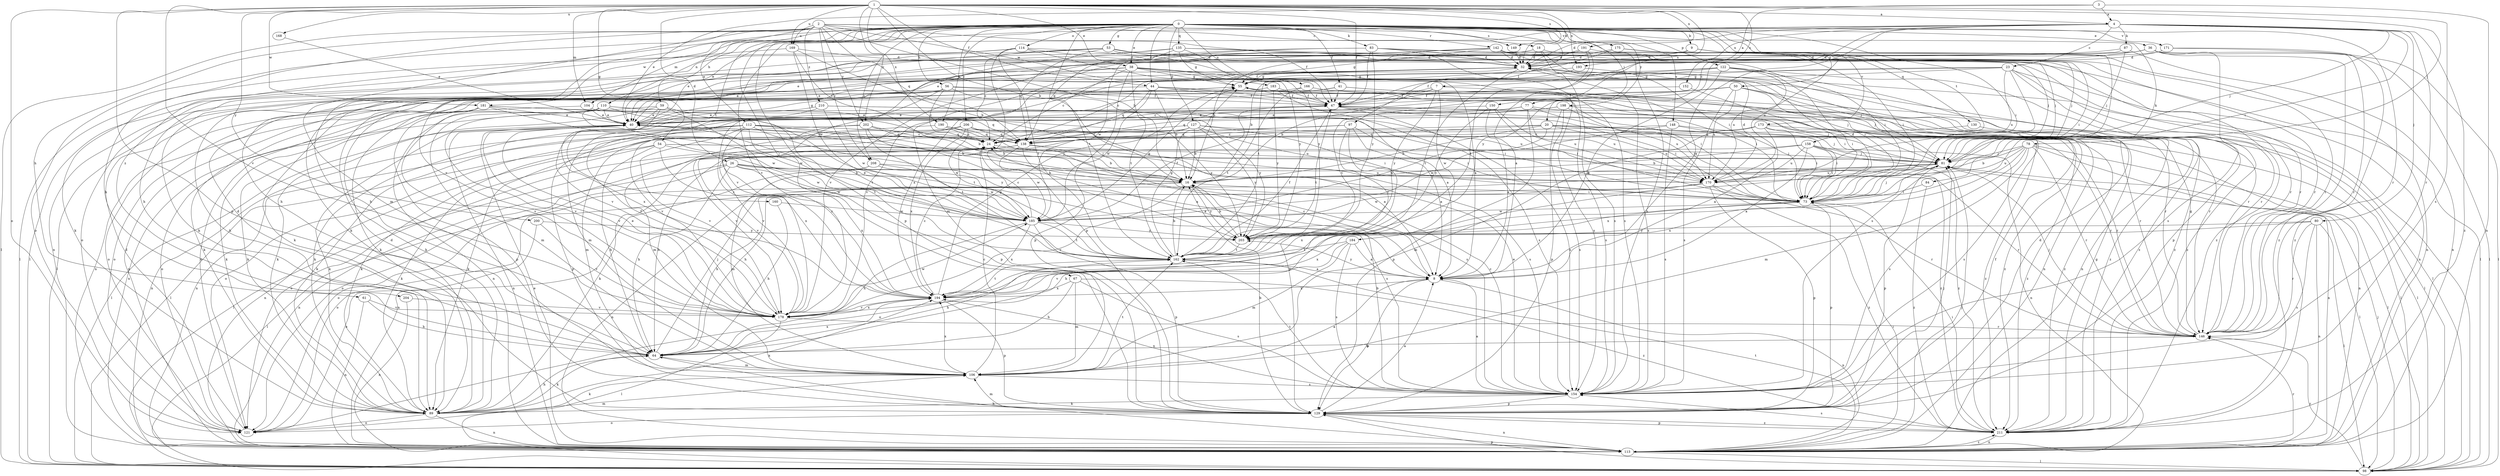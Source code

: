 strict digraph  {
0;
1;
2;
3;
4;
7;
8;
9;
16;
18;
20;
23;
24;
26;
32;
36;
38;
40;
41;
44;
47;
50;
53;
54;
55;
56;
59;
61;
64;
67;
73;
77;
78;
80;
81;
83;
84;
87;
89;
97;
98;
104;
106;
110;
112;
113;
114;
121;
122;
127;
129;
130;
135;
138;
142;
146;
148;
149;
150;
152;
154;
158;
160;
162;
166;
168;
169;
170;
171;
173;
175;
178;
181;
183;
184;
185;
190;
191;
193;
194;
198;
200;
202;
203;
204;
206;
208;
210;
211;
0 -> 9  [label=b];
0 -> 36  [label=e];
0 -> 38  [label=e];
0 -> 41  [label=f];
0 -> 44  [label=f];
0 -> 50  [label=g];
0 -> 53  [label=g];
0 -> 56  [label=h];
0 -> 59  [label=h];
0 -> 67  [label=i];
0 -> 73  [label=i];
0 -> 77  [label=j];
0 -> 83  [label=k];
0 -> 97  [label=l];
0 -> 104  [label=m];
0 -> 110  [label=n];
0 -> 114  [label=o];
0 -> 121  [label=o];
0 -> 122  [label=p];
0 -> 127  [label=p];
0 -> 129  [label=p];
0 -> 130  [label=q];
0 -> 135  [label=q];
0 -> 142  [label=r];
0 -> 146  [label=r];
0 -> 148  [label=s];
0 -> 149  [label=s];
0 -> 158  [label=t];
0 -> 160  [label=t];
0 -> 162  [label=t];
0 -> 166  [label=u];
0 -> 171  [label=v];
0 -> 173  [label=v];
0 -> 175  [label=v];
0 -> 178  [label=v];
0 -> 181  [label=w];
0 -> 190  [label=x];
0 -> 198  [label=y];
0 -> 204  [label=z];
0 -> 206  [label=z];
0 -> 208  [label=z];
1 -> 4  [label=a];
1 -> 16  [label=b];
1 -> 26  [label=d];
1 -> 32  [label=d];
1 -> 38  [label=e];
1 -> 44  [label=f];
1 -> 47  [label=f];
1 -> 54  [label=g];
1 -> 78  [label=j];
1 -> 104  [label=m];
1 -> 121  [label=o];
1 -> 129  [label=p];
1 -> 149  [label=s];
1 -> 150  [label=s];
1 -> 152  [label=s];
1 -> 154  [label=s];
1 -> 168  [label=u];
1 -> 169  [label=u];
1 -> 178  [label=v];
1 -> 181  [label=w];
1 -> 190  [label=x];
1 -> 191  [label=x];
1 -> 193  [label=x];
1 -> 200  [label=y];
1 -> 202  [label=y];
2 -> 16  [label=b];
2 -> 18  [label=c];
2 -> 47  [label=f];
2 -> 61  [label=h];
2 -> 64  [label=h];
2 -> 84  [label=k];
2 -> 98  [label=l];
2 -> 106  [label=m];
2 -> 112  [label=n];
2 -> 138  [label=q];
2 -> 154  [label=s];
2 -> 169  [label=u];
2 -> 183  [label=w];
2 -> 202  [label=y];
2 -> 208  [label=z];
2 -> 210  [label=z];
3 -> 4  [label=a];
3 -> 7  [label=a];
3 -> 40  [label=e];
3 -> 113  [label=n];
4 -> 8  [label=a];
4 -> 20  [label=c];
4 -> 23  [label=c];
4 -> 32  [label=d];
4 -> 40  [label=e];
4 -> 73  [label=i];
4 -> 80  [label=j];
4 -> 81  [label=j];
4 -> 87  [label=k];
4 -> 146  [label=r];
4 -> 178  [label=v];
4 -> 193  [label=x];
4 -> 211  [label=z];
7 -> 16  [label=b];
7 -> 47  [label=f];
7 -> 81  [label=j];
7 -> 121  [label=o];
7 -> 184  [label=w];
7 -> 203  [label=y];
8 -> 24  [label=c];
8 -> 113  [label=n];
8 -> 129  [label=p];
8 -> 194  [label=x];
8 -> 203  [label=y];
9 -> 32  [label=d];
9 -> 89  [label=k];
9 -> 154  [label=s];
9 -> 170  [label=u];
16 -> 73  [label=i];
16 -> 98  [label=l];
16 -> 113  [label=n];
16 -> 121  [label=o];
16 -> 178  [label=v];
16 -> 203  [label=y];
18 -> 32  [label=d];
18 -> 73  [label=i];
18 -> 81  [label=j];
18 -> 98  [label=l];
18 -> 113  [label=n];
18 -> 154  [label=s];
20 -> 16  [label=b];
20 -> 24  [label=c];
20 -> 113  [label=n];
20 -> 138  [label=q];
20 -> 146  [label=r];
20 -> 154  [label=s];
20 -> 170  [label=u];
20 -> 185  [label=w];
23 -> 16  [label=b];
23 -> 24  [label=c];
23 -> 55  [label=g];
23 -> 73  [label=i];
23 -> 113  [label=n];
23 -> 129  [label=p];
23 -> 170  [label=u];
23 -> 211  [label=z];
24 -> 81  [label=j];
24 -> 89  [label=k];
24 -> 121  [label=o];
26 -> 16  [label=b];
26 -> 64  [label=h];
26 -> 113  [label=n];
26 -> 121  [label=o];
26 -> 146  [label=r];
26 -> 170  [label=u];
26 -> 185  [label=w];
26 -> 194  [label=x];
32 -> 55  [label=g];
32 -> 89  [label=k];
32 -> 98  [label=l];
32 -> 154  [label=s];
32 -> 162  [label=t];
32 -> 194  [label=x];
36 -> 32  [label=d];
36 -> 89  [label=k];
36 -> 98  [label=l];
36 -> 146  [label=r];
36 -> 154  [label=s];
36 -> 203  [label=y];
36 -> 211  [label=z];
38 -> 8  [label=a];
38 -> 24  [label=c];
38 -> 40  [label=e];
38 -> 55  [label=g];
38 -> 81  [label=j];
38 -> 98  [label=l];
38 -> 129  [label=p];
38 -> 146  [label=r];
38 -> 154  [label=s];
38 -> 162  [label=t];
40 -> 24  [label=c];
40 -> 55  [label=g];
40 -> 89  [label=k];
40 -> 98  [label=l];
40 -> 113  [label=n];
40 -> 138  [label=q];
40 -> 178  [label=v];
41 -> 47  [label=f];
41 -> 89  [label=k];
41 -> 113  [label=n];
41 -> 154  [label=s];
41 -> 178  [label=v];
44 -> 16  [label=b];
44 -> 47  [label=f];
44 -> 73  [label=i];
44 -> 121  [label=o];
44 -> 138  [label=q];
44 -> 146  [label=r];
44 -> 185  [label=w];
47 -> 40  [label=e];
47 -> 81  [label=j];
47 -> 98  [label=l];
47 -> 146  [label=r];
47 -> 154  [label=s];
47 -> 162  [label=t];
50 -> 24  [label=c];
50 -> 47  [label=f];
50 -> 81  [label=j];
50 -> 113  [label=n];
50 -> 154  [label=s];
50 -> 162  [label=t];
50 -> 170  [label=u];
50 -> 211  [label=z];
53 -> 24  [label=c];
53 -> 32  [label=d];
53 -> 40  [label=e];
53 -> 47  [label=f];
53 -> 64  [label=h];
53 -> 81  [label=j];
53 -> 98  [label=l];
53 -> 138  [label=q];
54 -> 64  [label=h];
54 -> 81  [label=j];
54 -> 89  [label=k];
54 -> 113  [label=n];
54 -> 185  [label=w];
54 -> 194  [label=x];
54 -> 211  [label=z];
55 -> 47  [label=f];
55 -> 89  [label=k];
55 -> 98  [label=l];
55 -> 146  [label=r];
56 -> 8  [label=a];
56 -> 24  [label=c];
56 -> 47  [label=f];
56 -> 73  [label=i];
56 -> 113  [label=n];
56 -> 121  [label=o];
56 -> 194  [label=x];
59 -> 40  [label=e];
59 -> 89  [label=k];
59 -> 113  [label=n];
59 -> 129  [label=p];
59 -> 162  [label=t];
59 -> 194  [label=x];
61 -> 64  [label=h];
61 -> 113  [label=n];
61 -> 178  [label=v];
64 -> 32  [label=d];
64 -> 81  [label=j];
64 -> 89  [label=k];
64 -> 106  [label=m];
64 -> 194  [label=x];
67 -> 64  [label=h];
67 -> 106  [label=m];
67 -> 154  [label=s];
67 -> 194  [label=x];
67 -> 211  [label=z];
73 -> 32  [label=d];
73 -> 64  [label=h];
73 -> 81  [label=j];
73 -> 121  [label=o];
73 -> 129  [label=p];
73 -> 185  [label=w];
77 -> 40  [label=e];
77 -> 73  [label=i];
77 -> 106  [label=m];
77 -> 129  [label=p];
77 -> 138  [label=q];
77 -> 170  [label=u];
77 -> 211  [label=z];
78 -> 16  [label=b];
78 -> 81  [label=j];
78 -> 98  [label=l];
78 -> 106  [label=m];
78 -> 113  [label=n];
78 -> 146  [label=r];
78 -> 154  [label=s];
78 -> 170  [label=u];
78 -> 194  [label=x];
80 -> 98  [label=l];
80 -> 113  [label=n];
80 -> 146  [label=r];
80 -> 154  [label=s];
80 -> 194  [label=x];
80 -> 203  [label=y];
81 -> 16  [label=b];
81 -> 64  [label=h];
81 -> 98  [label=l];
81 -> 129  [label=p];
81 -> 170  [label=u];
81 -> 194  [label=x];
83 -> 32  [label=d];
83 -> 47  [label=f];
83 -> 146  [label=r];
83 -> 154  [label=s];
83 -> 178  [label=v];
83 -> 185  [label=w];
83 -> 203  [label=y];
83 -> 211  [label=z];
84 -> 73  [label=i];
84 -> 211  [label=z];
87 -> 32  [label=d];
87 -> 81  [label=j];
87 -> 106  [label=m];
87 -> 113  [label=n];
89 -> 32  [label=d];
89 -> 64  [label=h];
89 -> 113  [label=n];
89 -> 121  [label=o];
89 -> 194  [label=x];
97 -> 8  [label=a];
97 -> 73  [label=i];
97 -> 89  [label=k];
97 -> 129  [label=p];
97 -> 138  [label=q];
97 -> 162  [label=t];
98 -> 81  [label=j];
98 -> 129  [label=p];
98 -> 146  [label=r];
104 -> 40  [label=e];
104 -> 89  [label=k];
104 -> 203  [label=y];
106 -> 8  [label=a];
106 -> 24  [label=c];
106 -> 89  [label=k];
106 -> 154  [label=s];
106 -> 162  [label=t];
106 -> 194  [label=x];
110 -> 40  [label=e];
110 -> 73  [label=i];
110 -> 89  [label=k];
110 -> 106  [label=m];
110 -> 113  [label=n];
110 -> 138  [label=q];
110 -> 162  [label=t];
110 -> 178  [label=v];
110 -> 185  [label=w];
112 -> 16  [label=b];
112 -> 89  [label=k];
112 -> 113  [label=n];
112 -> 129  [label=p];
112 -> 138  [label=q];
112 -> 154  [label=s];
112 -> 162  [label=t];
112 -> 178  [label=v];
112 -> 194  [label=x];
112 -> 203  [label=y];
113 -> 40  [label=e];
113 -> 64  [label=h];
113 -> 73  [label=i];
113 -> 81  [label=j];
113 -> 98  [label=l];
113 -> 146  [label=r];
113 -> 162  [label=t];
113 -> 211  [label=z];
114 -> 32  [label=d];
114 -> 98  [label=l];
114 -> 121  [label=o];
114 -> 129  [label=p];
114 -> 146  [label=r];
114 -> 162  [label=t];
114 -> 203  [label=y];
121 -> 32  [label=d];
121 -> 106  [label=m];
122 -> 8  [label=a];
122 -> 40  [label=e];
122 -> 55  [label=g];
122 -> 73  [label=i];
122 -> 146  [label=r];
122 -> 170  [label=u];
122 -> 178  [label=v];
122 -> 211  [label=z];
127 -> 16  [label=b];
127 -> 24  [label=c];
127 -> 73  [label=i];
127 -> 89  [label=k];
127 -> 98  [label=l];
127 -> 170  [label=u];
127 -> 178  [label=v];
127 -> 203  [label=y];
127 -> 211  [label=z];
129 -> 8  [label=a];
129 -> 16  [label=b];
129 -> 32  [label=d];
129 -> 47  [label=f];
129 -> 81  [label=j];
129 -> 106  [label=m];
129 -> 113  [label=n];
129 -> 121  [label=o];
129 -> 211  [label=z];
130 -> 98  [label=l];
130 -> 138  [label=q];
135 -> 32  [label=d];
135 -> 40  [label=e];
135 -> 55  [label=g];
135 -> 89  [label=k];
135 -> 138  [label=q];
135 -> 146  [label=r];
135 -> 203  [label=y];
138 -> 8  [label=a];
138 -> 16  [label=b];
138 -> 81  [label=j];
138 -> 98  [label=l];
138 -> 121  [label=o];
138 -> 178  [label=v];
138 -> 185  [label=w];
142 -> 16  [label=b];
142 -> 32  [label=d];
142 -> 55  [label=g];
142 -> 73  [label=i];
142 -> 81  [label=j];
142 -> 146  [label=r];
142 -> 178  [label=v];
146 -> 55  [label=g];
146 -> 64  [label=h];
146 -> 81  [label=j];
148 -> 24  [label=c];
148 -> 73  [label=i];
148 -> 154  [label=s];
148 -> 185  [label=w];
148 -> 211  [label=z];
149 -> 32  [label=d];
150 -> 8  [label=a];
150 -> 40  [label=e];
150 -> 73  [label=i];
150 -> 170  [label=u];
150 -> 203  [label=y];
152 -> 47  [label=f];
152 -> 73  [label=i];
154 -> 8  [label=a];
154 -> 16  [label=b];
154 -> 24  [label=c];
154 -> 40  [label=e];
154 -> 89  [label=k];
154 -> 129  [label=p];
154 -> 162  [label=t];
154 -> 194  [label=x];
158 -> 8  [label=a];
158 -> 16  [label=b];
158 -> 64  [label=h];
158 -> 73  [label=i];
158 -> 81  [label=j];
158 -> 113  [label=n];
158 -> 170  [label=u];
158 -> 211  [label=z];
160 -> 64  [label=h];
160 -> 185  [label=w];
162 -> 8  [label=a];
162 -> 16  [label=b];
162 -> 47  [label=f];
162 -> 55  [label=g];
162 -> 64  [label=h];
166 -> 47  [label=f];
166 -> 73  [label=i];
166 -> 89  [label=k];
166 -> 162  [label=t];
168 -> 40  [label=e];
169 -> 16  [label=b];
169 -> 24  [label=c];
169 -> 32  [label=d];
169 -> 89  [label=k];
169 -> 185  [label=w];
170 -> 32  [label=d];
170 -> 64  [label=h];
170 -> 129  [label=p];
170 -> 146  [label=r];
170 -> 185  [label=w];
170 -> 194  [label=x];
170 -> 211  [label=z];
171 -> 32  [label=d];
171 -> 64  [label=h];
171 -> 98  [label=l];
171 -> 211  [label=z];
173 -> 8  [label=a];
173 -> 24  [label=c];
173 -> 73  [label=i];
173 -> 81  [label=j];
173 -> 98  [label=l];
173 -> 106  [label=m];
175 -> 32  [label=d];
175 -> 73  [label=i];
175 -> 113  [label=n];
175 -> 162  [label=t];
178 -> 40  [label=e];
178 -> 47  [label=f];
178 -> 98  [label=l];
178 -> 146  [label=r];
178 -> 185  [label=w];
178 -> 194  [label=x];
181 -> 16  [label=b];
181 -> 40  [label=e];
181 -> 121  [label=o];
181 -> 129  [label=p];
181 -> 178  [label=v];
181 -> 185  [label=w];
181 -> 203  [label=y];
183 -> 47  [label=f];
183 -> 113  [label=n];
183 -> 154  [label=s];
183 -> 203  [label=y];
184 -> 8  [label=a];
184 -> 106  [label=m];
184 -> 154  [label=s];
184 -> 162  [label=t];
184 -> 178  [label=v];
185 -> 24  [label=c];
185 -> 40  [label=e];
185 -> 47  [label=f];
185 -> 55  [label=g];
185 -> 64  [label=h];
185 -> 129  [label=p];
185 -> 162  [label=t];
185 -> 194  [label=x];
185 -> 203  [label=y];
190 -> 8  [label=a];
190 -> 24  [label=c];
190 -> 106  [label=m];
190 -> 138  [label=q];
191 -> 8  [label=a];
191 -> 32  [label=d];
191 -> 40  [label=e];
191 -> 64  [label=h];
191 -> 73  [label=i];
191 -> 162  [label=t];
193 -> 47  [label=f];
193 -> 55  [label=g];
193 -> 211  [label=z];
194 -> 24  [label=c];
194 -> 55  [label=g];
194 -> 129  [label=p];
194 -> 162  [label=t];
194 -> 178  [label=v];
198 -> 40  [label=e];
198 -> 129  [label=p];
198 -> 154  [label=s];
198 -> 170  [label=u];
198 -> 178  [label=v];
198 -> 211  [label=z];
200 -> 121  [label=o];
200 -> 178  [label=v];
200 -> 203  [label=y];
202 -> 8  [label=a];
202 -> 16  [label=b];
202 -> 24  [label=c];
202 -> 106  [label=m];
202 -> 113  [label=n];
202 -> 162  [label=t];
203 -> 16  [label=b];
203 -> 162  [label=t];
204 -> 113  [label=n];
204 -> 178  [label=v];
206 -> 121  [label=o];
206 -> 138  [label=q];
206 -> 146  [label=r];
206 -> 154  [label=s];
206 -> 178  [label=v];
206 -> 185  [label=w];
206 -> 194  [label=x];
208 -> 16  [label=b];
208 -> 106  [label=m];
208 -> 113  [label=n];
208 -> 154  [label=s];
208 -> 185  [label=w];
210 -> 40  [label=e];
210 -> 73  [label=i];
210 -> 89  [label=k];
210 -> 170  [label=u];
210 -> 185  [label=w];
211 -> 55  [label=g];
211 -> 73  [label=i];
211 -> 113  [label=n];
211 -> 129  [label=p];
211 -> 154  [label=s];
}
